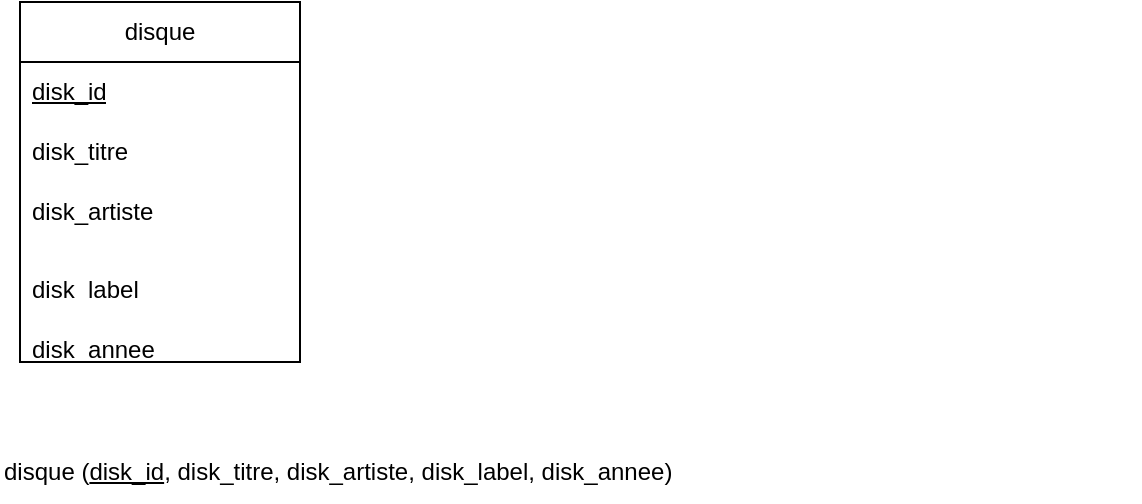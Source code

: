 <mxfile version="20.7.4" type="github">
  <diagram id="p_BGwyCHmVhsH4xGU52v" name="Page-1">
    <mxGraphModel dx="658" dy="556" grid="1" gridSize="10" guides="1" tooltips="1" connect="1" arrows="1" fold="1" page="1" pageScale="1" pageWidth="827" pageHeight="1169" math="0" shadow="0">
      <root>
        <mxCell id="0" />
        <mxCell id="1" parent="0" />
        <mxCell id="_CBYcLnBkWRyQDIWY4Gg-9" value="disque" style="swimlane;fontStyle=0;childLayout=stackLayout;horizontal=1;startSize=30;horizontalStack=0;resizeParent=1;resizeParentMax=0;resizeLast=0;collapsible=1;marginBottom=0;whiteSpace=wrap;html=1;" vertex="1" parent="1">
          <mxGeometry x="190" y="50" width="140" height="180" as="geometry" />
        </mxCell>
        <mxCell id="_CBYcLnBkWRyQDIWY4Gg-10" value="&lt;u&gt;disk_id&lt;/u&gt;" style="text;strokeColor=none;fillColor=none;align=left;verticalAlign=middle;spacingLeft=4;spacingRight=4;overflow=hidden;points=[[0,0.5],[1,0.5]];portConstraint=eastwest;rotatable=0;whiteSpace=wrap;html=1;" vertex="1" parent="_CBYcLnBkWRyQDIWY4Gg-9">
          <mxGeometry y="30" width="140" height="30" as="geometry" />
        </mxCell>
        <mxCell id="_CBYcLnBkWRyQDIWY4Gg-11" value="disk_titre" style="text;strokeColor=none;fillColor=none;align=left;verticalAlign=middle;spacingLeft=4;spacingRight=4;overflow=hidden;points=[[0,0.5],[1,0.5]];portConstraint=eastwest;rotatable=0;whiteSpace=wrap;html=1;" vertex="1" parent="_CBYcLnBkWRyQDIWY4Gg-9">
          <mxGeometry y="60" width="140" height="30" as="geometry" />
        </mxCell>
        <mxCell id="_CBYcLnBkWRyQDIWY4Gg-12" value="disk_artiste" style="text;strokeColor=none;fillColor=none;align=left;verticalAlign=middle;spacingLeft=4;spacingRight=4;overflow=hidden;points=[[0,0.5],[1,0.5]];portConstraint=eastwest;rotatable=0;whiteSpace=wrap;html=1;" vertex="1" parent="_CBYcLnBkWRyQDIWY4Gg-9">
          <mxGeometry y="90" width="140" height="30" as="geometry" />
        </mxCell>
        <mxCell id="_CBYcLnBkWRyQDIWY4Gg-13" value="&#xa;disk_label&#xa;&#xa;" style="text;strokeColor=none;fillColor=none;align=left;verticalAlign=middle;spacingLeft=4;spacingRight=4;overflow=hidden;points=[[0,0.5],[1,0.5]];portConstraint=eastwest;rotatable=0;whiteSpace=wrap;html=1;" vertex="1" parent="_CBYcLnBkWRyQDIWY4Gg-9">
          <mxGeometry y="120" width="140" height="30" as="geometry" />
        </mxCell>
        <mxCell id="_CBYcLnBkWRyQDIWY4Gg-14" value="&#xa;disk_annee&#xa;&#xa;" style="text;strokeColor=none;fillColor=none;align=left;verticalAlign=middle;spacingLeft=4;spacingRight=4;overflow=hidden;points=[[0,0.5],[1,0.5]];portConstraint=eastwest;rotatable=0;whiteSpace=wrap;html=1;" vertex="1" parent="_CBYcLnBkWRyQDIWY4Gg-9">
          <mxGeometry y="150" width="140" height="30" as="geometry" />
        </mxCell>
        <mxCell id="_CBYcLnBkWRyQDIWY4Gg-15" value="&lt;div&gt;disque (&lt;u&gt;disk_id&lt;/u&gt;, disk_titre, disk_artiste, disk_label, disk_annee)&lt;/div&gt;" style="text;strokeColor=none;align=left;fillColor=none;html=1;verticalAlign=middle;whiteSpace=wrap;rounded=0;" vertex="1" parent="1">
          <mxGeometry x="180" y="270" width="570" height="30" as="geometry" />
        </mxCell>
      </root>
    </mxGraphModel>
  </diagram>
</mxfile>
